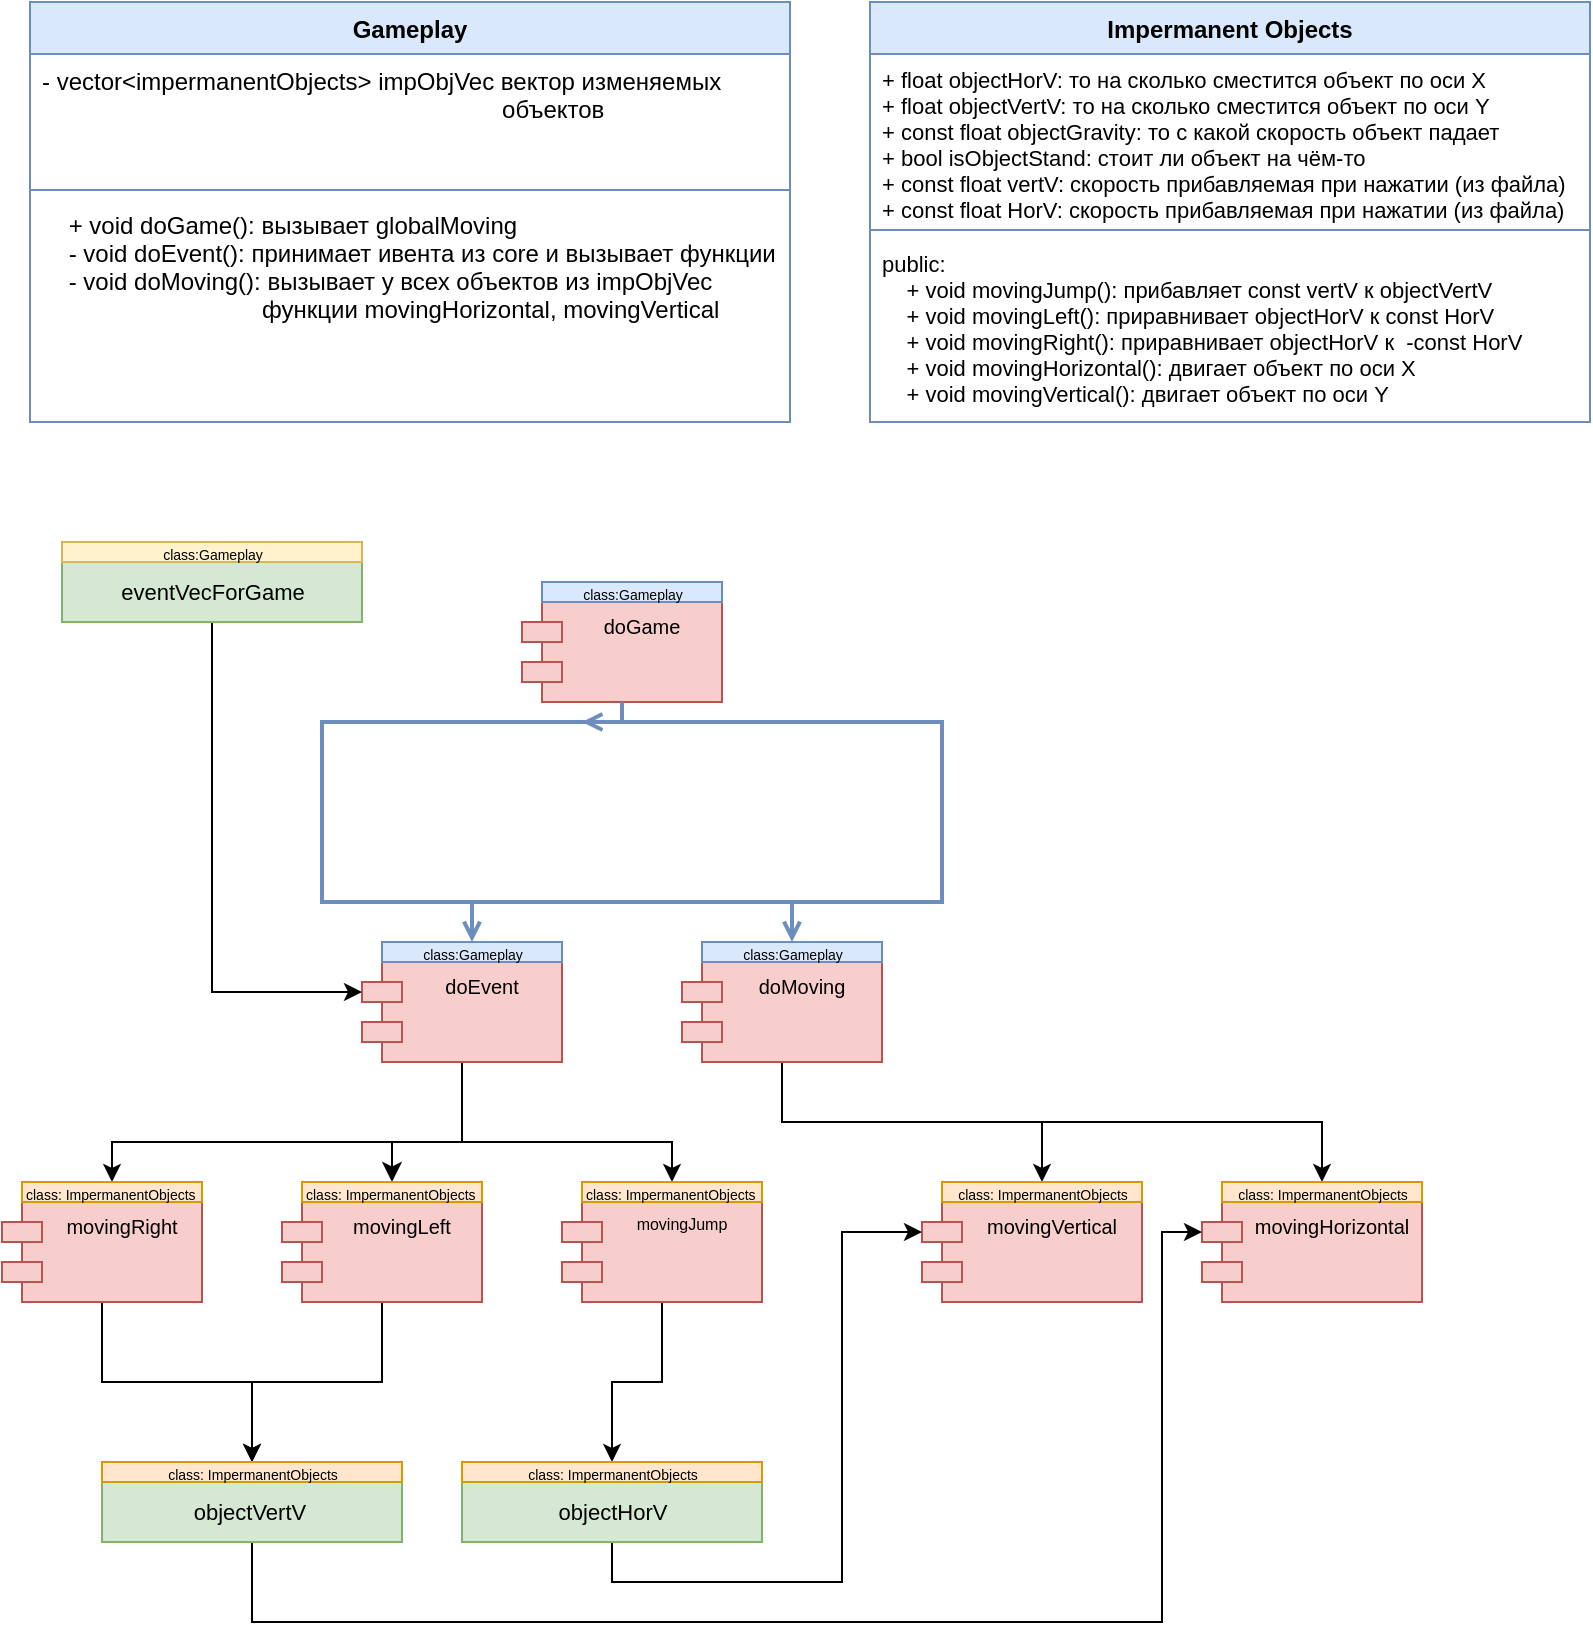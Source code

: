 <mxfile version="20.7.4" type="device"><diagram id="rZFg_OYPKNdAZcDJ_eLT" name="Страница 1"><mxGraphModel dx="910" dy="512" grid="1" gridSize="10" guides="1" tooltips="1" connect="1" arrows="1" fold="1" page="1" pageScale="1" pageWidth="827" pageHeight="1169" math="0" shadow="0"><root><mxCell id="0"/><mxCell id="1" parent="0"/><mxCell id="R7sCFFFM9QQXGQSiWrx5-26" value="Impermanent Objects" style="swimlane;fontStyle=1;align=center;verticalAlign=top;childLayout=stackLayout;horizontal=1;startSize=26;horizontalStack=0;resizeParent=1;resizeParentMax=0;resizeLast=0;collapsible=1;marginBottom=0;fillColor=#dae8fc;strokeColor=#6c8ebf;" parent="1" vertex="1"><mxGeometry x="444" y="40" width="360" height="210" as="geometry"/></mxCell><mxCell id="R7sCFFFM9QQXGQSiWrx5-27" value="+ float objectHorV: то на сколько сместится объект по оси X&#10;+ float objectVertV: то на сколько сместится объект по оси Y&#10;+ const float objectGravity: то с какой скорость объект падает &#10;+ bool isObjectStand: стоит ли объект на чём-то&#10;+ const float vertV: скорость прибавляемая при нажатии (из файла)&#10;+ const float HorV: скорость прибавляемая при нажатии (из файла)&#10;" style="text;strokeColor=none;fillColor=none;align=left;verticalAlign=top;spacingLeft=4;spacingRight=4;overflow=hidden;rotatable=0;points=[[0,0.5],[1,0.5]];portConstraint=eastwest;fontStyle=0;fontSize=11;" parent="R7sCFFFM9QQXGQSiWrx5-26" vertex="1"><mxGeometry y="26" width="360" height="84" as="geometry"/></mxCell><mxCell id="R7sCFFFM9QQXGQSiWrx5-28" value="" style="line;strokeWidth=1;fillColor=none;align=left;verticalAlign=middle;spacingTop=-1;spacingLeft=3;spacingRight=3;rotatable=0;labelPosition=right;points=[];portConstraint=eastwest;strokeColor=inherit;" parent="R7sCFFFM9QQXGQSiWrx5-26" vertex="1"><mxGeometry y="110" width="360" height="8" as="geometry"/></mxCell><mxCell id="R7sCFFFM9QQXGQSiWrx5-29" value="public:&#10;    + void movingJump(): прибавляет const vertV к objectVertV &#10;    + void movingLeft(): приравнивает objectHorV к const HorV&#10;    + void movingRight(): приравнивает objectHorV к  -const HorV&#10;    + void movingHorizontal(): двигает объект по оси Х&#10;    + void movingVertical(): двигает объект по оси Y" style="text;strokeColor=none;fillColor=none;align=left;verticalAlign=top;spacingLeft=4;spacingRight=4;overflow=hidden;rotatable=0;points=[[0,0.5],[1,0.5]];portConstraint=eastwest;fontColor=#000000;fontSize=11;" parent="R7sCFFFM9QQXGQSiWrx5-26" vertex="1"><mxGeometry y="118" width="360" height="92" as="geometry"/></mxCell><mxCell id="R7sCFFFM9QQXGQSiWrx5-33" value="Gameplay" style="swimlane;fontStyle=1;align=center;verticalAlign=top;childLayout=stackLayout;horizontal=1;startSize=26;horizontalStack=0;resizeParent=1;resizeParentMax=0;resizeLast=0;collapsible=1;marginBottom=0;fillColor=#dae8fc;strokeColor=#6c8ebf;" parent="1" vertex="1"><mxGeometry x="24" y="40" width="380" height="210" as="geometry"/></mxCell><mxCell id="R7sCFFFM9QQXGQSiWrx5-34" value="- vector&lt;impermanentObjects&gt; impObjVec вектор изменяемых &#10;                                                                     объектов " style="text;strokeColor=none;fillColor=none;align=left;verticalAlign=top;spacingLeft=4;spacingRight=4;overflow=hidden;rotatable=0;points=[[0,0.5],[1,0.5]];portConstraint=eastwest;fontStyle=0" parent="R7sCFFFM9QQXGQSiWrx5-33" vertex="1"><mxGeometry y="26" width="380" height="64" as="geometry"/></mxCell><mxCell id="R7sCFFFM9QQXGQSiWrx5-35" value="" style="line;strokeWidth=1;fillColor=none;align=left;verticalAlign=middle;spacingTop=-1;spacingLeft=3;spacingRight=3;rotatable=0;labelPosition=right;points=[];portConstraint=eastwest;strokeColor=inherit;" parent="R7sCFFFM9QQXGQSiWrx5-33" vertex="1"><mxGeometry y="90" width="380" height="8" as="geometry"/></mxCell><mxCell id="R7sCFFFM9QQXGQSiWrx5-36" value="    + void doGame(): вызывает globalMoving&#10;    - void doEvent(): принимает ивента из core и вызывает функции&#10;    - void doMoving(): вызывает у всех объектов из impObjVec &#10;                                 функции movingHorizontal, movingVertical" style="text;strokeColor=none;fillColor=none;align=left;verticalAlign=top;spacingLeft=4;spacingRight=4;overflow=hidden;rotatable=0;points=[[0,0.5],[1,0.5]];portConstraint=eastwest;fontColor=#000000;" parent="R7sCFFFM9QQXGQSiWrx5-33" vertex="1"><mxGeometry y="98" width="380" height="112" as="geometry"/></mxCell><mxCell id="ijsaIilW4PPJJncNCV3H-3" value="doGame" style="shape=module;align=left;spacingLeft=20;align=center;verticalAlign=top;fillColor=#f8cecc;strokeColor=#b85450;fontSize=10;" vertex="1" parent="1"><mxGeometry x="270" y="340" width="100" height="50" as="geometry"/></mxCell><mxCell id="ijsaIilW4PPJJncNCV3H-20" style="edgeStyle=orthogonalEdgeStyle;rounded=0;jumpSize=6;orthogonalLoop=1;jettySize=auto;html=1;entryX=0.5;entryY=0;entryDx=0;entryDy=0;strokeWidth=1;startSize=6;endSize=6;" edge="1" parent="1" source="ijsaIilW4PPJJncNCV3H-8" target="ijsaIilW4PPJJncNCV3H-30"><mxGeometry relative="1" as="geometry"><Array as="points"><mxPoint x="240" y="610"/><mxPoint x="65" y="610"/></Array></mxGeometry></mxCell><mxCell id="ijsaIilW4PPJJncNCV3H-21" style="edgeStyle=orthogonalEdgeStyle;rounded=0;jumpSize=6;orthogonalLoop=1;jettySize=auto;html=1;entryX=0.5;entryY=0;entryDx=0;entryDy=0;strokeWidth=1;startSize=7;endSize=7;" edge="1" parent="1" source="ijsaIilW4PPJJncNCV3H-8" target="ijsaIilW4PPJJncNCV3H-27"><mxGeometry relative="1" as="geometry"><Array as="points"><mxPoint x="240" y="610"/><mxPoint x="205" y="610"/></Array></mxGeometry></mxCell><mxCell id="ijsaIilW4PPJJncNCV3H-22" style="edgeStyle=orthogonalEdgeStyle;rounded=0;jumpSize=6;orthogonalLoop=1;jettySize=auto;html=1;strokeWidth=1;startSize=6;endSize=6;entryX=0.5;entryY=0;entryDx=0;entryDy=0;" edge="1" parent="1" source="ijsaIilW4PPJJncNCV3H-8" target="ijsaIilW4PPJJncNCV3H-28"><mxGeometry relative="1" as="geometry"><mxPoint x="464" y="640" as="targetPoint"/><Array as="points"><mxPoint x="240" y="610"/><mxPoint x="345" y="610"/></Array></mxGeometry></mxCell><mxCell id="ijsaIilW4PPJJncNCV3H-8" value="doEvent" style="shape=module;align=left;spacingLeft=20;align=center;verticalAlign=top;fillColor=#f8cecc;strokeColor=#b85450;fontSize=10;" vertex="1" parent="1"><mxGeometry x="190" y="520" width="100" height="50" as="geometry"/></mxCell><mxCell id="ijsaIilW4PPJJncNCV3H-9" value="" style="endArrow=open;endFill=1;endSize=6;html=1;rounded=0;entryX=0.5;entryY=0;entryDx=0;entryDy=0;exitX=0.5;exitY=1;exitDx=0;exitDy=0;fillColor=#dae8fc;strokeColor=#6c8ebf;jumpSize=8;strokeWidth=2;startSize=6;" edge="1" parent="1" source="ijsaIilW4PPJJncNCV3H-3" target="ijsaIilW4PPJJncNCV3H-25"><mxGeometry width="160" relative="1" as="geometry"><mxPoint x="360" y="400" as="sourcePoint"/><mxPoint x="250" y="490" as="targetPoint"/><Array as="points"><mxPoint x="320" y="400"/><mxPoint x="170" y="400"/><mxPoint x="170" y="490"/><mxPoint x="245" y="490"/></Array></mxGeometry></mxCell><mxCell id="ijsaIilW4PPJJncNCV3H-10" value="" style="endArrow=open;endFill=1;endSize=6;html=1;rounded=0;entryX=0.5;entryY=0;entryDx=0;entryDy=0;fillColor=#dae8fc;strokeColor=#6c8ebf;jumpSize=8;strokeWidth=2;startSize=6;" edge="1" parent="1" target="ijsaIilW4PPJJncNCV3H-26"><mxGeometry width="160" relative="1" as="geometry"><mxPoint x="230" y="490" as="sourcePoint"/><mxPoint x="410" y="490" as="targetPoint"/><Array as="points"><mxPoint x="405" y="490"/></Array></mxGeometry></mxCell><mxCell id="ijsaIilW4PPJJncNCV3H-38" style="edgeStyle=orthogonalEdgeStyle;rounded=0;jumpSize=6;orthogonalLoop=1;jettySize=auto;html=1;entryX=0.5;entryY=0;entryDx=0;entryDy=0;strokeWidth=1;fontSize=11;startSize=6;endSize=6;exitX=0.5;exitY=1;exitDx=0;exitDy=0;" edge="1" parent="1" source="ijsaIilW4PPJJncNCV3H-11" target="ijsaIilW4PPJJncNCV3H-33"><mxGeometry relative="1" as="geometry"/></mxCell><mxCell id="ijsaIilW4PPJJncNCV3H-39" style="edgeStyle=orthogonalEdgeStyle;rounded=0;jumpSize=6;orthogonalLoop=1;jettySize=auto;html=1;entryX=0.5;entryY=0;entryDx=0;entryDy=0;strokeWidth=1;fontSize=11;startSize=6;endSize=6;" edge="1" parent="1" source="ijsaIilW4PPJJncNCV3H-11" target="ijsaIilW4PPJJncNCV3H-35"><mxGeometry relative="1" as="geometry"><Array as="points"><mxPoint x="400" y="600"/><mxPoint x="670" y="600"/></Array></mxGeometry></mxCell><mxCell id="ijsaIilW4PPJJncNCV3H-11" value="doMoving" style="shape=module;align=left;spacingLeft=20;align=center;verticalAlign=top;fillColor=#f8cecc;strokeColor=#b85450;fontSize=10;" vertex="1" parent="1"><mxGeometry x="350" y="520" width="100" height="50" as="geometry"/></mxCell><mxCell id="ijsaIilW4PPJJncNCV3H-12" value="" style="endArrow=open;endFill=1;endSize=6;html=1;rounded=0;fillColor=#dae8fc;strokeColor=#6c8ebf;jumpSize=7;startSize=6;strokeWidth=2;" edge="1" parent="1"><mxGeometry width="160" relative="1" as="geometry"><mxPoint x="370" y="490" as="sourcePoint"/><mxPoint x="300" y="400" as="targetPoint"/><Array as="points"><mxPoint x="480" y="490"/><mxPoint x="480" y="400"/></Array></mxGeometry></mxCell><mxCell id="ijsaIilW4PPJJncNCV3H-15" style="edgeStyle=orthogonalEdgeStyle;rounded=0;orthogonalLoop=1;jettySize=auto;html=1;entryX=0;entryY=0;entryDx=0;entryDy=15;entryPerimeter=0;" edge="1" parent="1" source="ijsaIilW4PPJJncNCV3H-14" target="ijsaIilW4PPJJncNCV3H-8"><mxGeometry relative="1" as="geometry"><mxPoint x="115" y="540" as="targetPoint"/><Array as="points"><mxPoint x="115" y="535"/></Array></mxGeometry></mxCell><mxCell id="ijsaIilW4PPJJncNCV3H-14" value="eventVecForGame" style="html=1;fillColor=#d5e8d4;strokeColor=#82b366;fontSize=11;" vertex="1" parent="1"><mxGeometry x="40" y="320" width="150" height="30" as="geometry"/></mxCell><mxCell id="ijsaIilW4PPJJncNCV3H-45" style="edgeStyle=orthogonalEdgeStyle;rounded=0;jumpSize=6;orthogonalLoop=1;jettySize=auto;html=1;entryX=0.5;entryY=0;entryDx=0;entryDy=0;strokeWidth=1;fontSize=11;startSize=6;endSize=6;" edge="1" parent="1" source="ijsaIilW4PPJJncNCV3H-16" target="ijsaIilW4PPJJncNCV3H-42"><mxGeometry relative="1" as="geometry"/></mxCell><mxCell id="ijsaIilW4PPJJncNCV3H-16" value="movingRight" style="shape=module;align=left;spacingLeft=20;align=center;verticalAlign=top;fillColor=#f8cecc;strokeColor=#b85450;fontSize=10;" vertex="1" parent="1"><mxGeometry x="10" y="640" width="100" height="50" as="geometry"/></mxCell><mxCell id="ijsaIilW4PPJJncNCV3H-46" style="edgeStyle=orthogonalEdgeStyle;rounded=0;jumpSize=6;orthogonalLoop=1;jettySize=auto;html=1;entryX=0.5;entryY=0;entryDx=0;entryDy=0;strokeWidth=1;fontSize=11;startSize=6;endSize=6;" edge="1" parent="1" source="ijsaIilW4PPJJncNCV3H-17" target="ijsaIilW4PPJJncNCV3H-42"><mxGeometry relative="1" as="geometry"/></mxCell><mxCell id="ijsaIilW4PPJJncNCV3H-17" value="movingLeft" style="shape=module;align=left;spacingLeft=20;align=center;verticalAlign=top;fillColor=#f8cecc;strokeColor=#b85450;fontSize=10;" vertex="1" parent="1"><mxGeometry x="150" y="640" width="100" height="50" as="geometry"/></mxCell><mxCell id="ijsaIilW4PPJJncNCV3H-47" style="edgeStyle=orthogonalEdgeStyle;rounded=0;jumpSize=6;orthogonalLoop=1;jettySize=auto;html=1;entryX=0.5;entryY=0;entryDx=0;entryDy=0;strokeWidth=1;fontSize=11;startSize=6;endSize=6;exitX=0.5;exitY=1;exitDx=0;exitDy=0;" edge="1" parent="1" source="ijsaIilW4PPJJncNCV3H-18" target="ijsaIilW4PPJJncNCV3H-44"><mxGeometry relative="1" as="geometry"><Array as="points"><mxPoint x="340" y="730"/><mxPoint x="315" y="730"/></Array></mxGeometry></mxCell><mxCell id="ijsaIilW4PPJJncNCV3H-18" value="movingJump" style="shape=module;align=left;spacingLeft=20;align=center;verticalAlign=top;fillColor=#f8cecc;strokeColor=#b85450;fontSize=8;" vertex="1" parent="1"><mxGeometry x="290" y="640" width="100" height="50" as="geometry"/></mxCell><mxCell id="ijsaIilW4PPJJncNCV3H-23" value="&lt;font style=&quot;font-size: 7px;&quot;&gt;class:Gameplay&lt;/font&gt;" style="html=1;verticalAlign=middle;align=center;strokeWidth=1;fillColor=#dae8fc;strokeColor=#6c8ebf;" vertex="1" parent="1"><mxGeometry x="280" y="330" width="90" height="10" as="geometry"/></mxCell><mxCell id="ijsaIilW4PPJJncNCV3H-25" value="&lt;font style=&quot;font-size: 7px;&quot;&gt;class:Gameplay&lt;/font&gt;" style="html=1;verticalAlign=middle;align=center;strokeWidth=1;fillColor=#dae8fc;strokeColor=#6c8ebf;" vertex="1" parent="1"><mxGeometry x="200" y="510" width="90" height="10" as="geometry"/></mxCell><mxCell id="ijsaIilW4PPJJncNCV3H-26" value="&lt;font style=&quot;font-size: 7px;&quot;&gt;class:Gameplay&lt;/font&gt;" style="html=1;verticalAlign=middle;align=center;strokeWidth=1;fillColor=#dae8fc;strokeColor=#6c8ebf;" vertex="1" parent="1"><mxGeometry x="360" y="510" width="90" height="10" as="geometry"/></mxCell><mxCell id="ijsaIilW4PPJJncNCV3H-27" value="&lt;span style=&quot;font-size: 7px;&quot;&gt;class: ImpermanentObjects&lt;/span&gt;" style="html=1;verticalAlign=middle;align=left;strokeWidth=1;fillColor=#ffe6cc;strokeColor=#d79b00;" vertex="1" parent="1"><mxGeometry x="160" y="630" width="90" height="10" as="geometry"/></mxCell><mxCell id="ijsaIilW4PPJJncNCV3H-28" value="&lt;span style=&quot;font-size: 7px;&quot;&gt;class: ImpermanentObjects&lt;/span&gt;" style="html=1;verticalAlign=middle;align=left;strokeWidth=1;fillColor=#ffe6cc;strokeColor=#d79b00;" vertex="1" parent="1"><mxGeometry x="300" y="630" width="90" height="10" as="geometry"/></mxCell><mxCell id="ijsaIilW4PPJJncNCV3H-30" value="&lt;span style=&quot;font-size: 7px;&quot;&gt;class: ImpermanentObjects&lt;/span&gt;" style="html=1;verticalAlign=middle;align=left;strokeWidth=1;fillColor=#ffe6cc;strokeColor=#d79b00;" vertex="1" parent="1"><mxGeometry x="20" y="630" width="90" height="10" as="geometry"/></mxCell><mxCell id="ijsaIilW4PPJJncNCV3H-31" value="&lt;font style=&quot;font-size: 7px;&quot;&gt;class:Gameplay&lt;/font&gt;" style="html=1;verticalAlign=middle;align=center;strokeWidth=1;fillColor=#fff2cc;strokeColor=#d6b656;" vertex="1" parent="1"><mxGeometry x="40" y="310" width="150" height="10" as="geometry"/></mxCell><mxCell id="ijsaIilW4PPJJncNCV3H-32" value="movingVertical" style="shape=module;align=left;spacingLeft=20;align=center;verticalAlign=top;fillColor=#f8cecc;strokeColor=#b85450;fontSize=10;" vertex="1" parent="1"><mxGeometry x="470" y="640" width="110" height="50" as="geometry"/></mxCell><mxCell id="ijsaIilW4PPJJncNCV3H-33" value="&lt;span style=&quot;font-size: 7px;&quot;&gt;class: ImpermanentObjects&lt;/span&gt;" style="html=1;verticalAlign=middle;align=center;strokeWidth=1;fillColor=#ffe6cc;strokeColor=#d79b00;" vertex="1" parent="1"><mxGeometry x="480" y="630" width="100" height="10" as="geometry"/></mxCell><mxCell id="ijsaIilW4PPJJncNCV3H-34" value="movingHorizontal" style="shape=module;align=left;spacingLeft=20;align=center;verticalAlign=top;fillColor=#f8cecc;strokeColor=#b85450;fontSize=10;" vertex="1" parent="1"><mxGeometry x="610" y="640" width="110" height="50" as="geometry"/></mxCell><mxCell id="ijsaIilW4PPJJncNCV3H-35" value="&lt;span style=&quot;font-size: 7px;&quot;&gt;class: ImpermanentObjects&lt;/span&gt;" style="html=1;verticalAlign=middle;align=center;strokeWidth=1;fillColor=#ffe6cc;strokeColor=#d79b00;" vertex="1" parent="1"><mxGeometry x="620" y="630" width="100" height="10" as="geometry"/></mxCell><mxCell id="ijsaIilW4PPJJncNCV3H-48" style="edgeStyle=orthogonalEdgeStyle;rounded=0;jumpSize=6;orthogonalLoop=1;jettySize=auto;html=1;strokeWidth=1;fontSize=11;startSize=6;endSize=6;entryX=0;entryY=0;entryDx=0;entryDy=15;entryPerimeter=0;" edge="1" parent="1" source="ijsaIilW4PPJJncNCV3H-40" target="ijsaIilW4PPJJncNCV3H-34"><mxGeometry relative="1" as="geometry"><Array as="points"><mxPoint x="135" y="850"/><mxPoint x="590" y="850"/><mxPoint x="590" y="655"/></Array></mxGeometry></mxCell><mxCell id="ijsaIilW4PPJJncNCV3H-40" value="&lt;span style=&quot;text-align: left;&quot;&gt;objectVertV&amp;nbsp;&lt;/span&gt;" style="html=1;fillColor=#d5e8d4;strokeColor=#82b366;fontSize=11;" vertex="1" parent="1"><mxGeometry x="60" y="780" width="150" height="30" as="geometry"/></mxCell><mxCell id="ijsaIilW4PPJJncNCV3H-42" value="&lt;span style=&quot;font-size: 7px;&quot;&gt;class: ImpermanentObjects&lt;/span&gt;" style="html=1;verticalAlign=middle;align=center;strokeWidth=1;fillColor=#ffe6cc;strokeColor=#d79b00;" vertex="1" parent="1"><mxGeometry x="60" y="770" width="150" height="10" as="geometry"/></mxCell><mxCell id="ijsaIilW4PPJJncNCV3H-49" style="edgeStyle=orthogonalEdgeStyle;rounded=0;jumpSize=6;orthogonalLoop=1;jettySize=auto;html=1;strokeWidth=1;fontSize=11;startSize=6;endSize=6;entryX=0;entryY=0;entryDx=0;entryDy=15;entryPerimeter=0;exitX=0.5;exitY=1;exitDx=0;exitDy=0;" edge="1" parent="1" source="ijsaIilW4PPJJncNCV3H-43" target="ijsaIilW4PPJJncNCV3H-32"><mxGeometry relative="1" as="geometry"><mxPoint x="450" y="830" as="targetPoint"/></mxGeometry></mxCell><mxCell id="ijsaIilW4PPJJncNCV3H-43" value="&lt;span style=&quot;text-align: left;&quot;&gt;objectHorV&lt;/span&gt;" style="html=1;fillColor=#d5e8d4;strokeColor=#82b366;fontSize=11;" vertex="1" parent="1"><mxGeometry x="240" y="780" width="150" height="30" as="geometry"/></mxCell><mxCell id="ijsaIilW4PPJJncNCV3H-44" value="&lt;span style=&quot;font-size: 7px;&quot;&gt;class: ImpermanentObjects&lt;/span&gt;" style="html=1;verticalAlign=middle;align=center;strokeWidth=1;fillColor=#ffe6cc;strokeColor=#d79b00;" vertex="1" parent="1"><mxGeometry x="240" y="770" width="150" height="10" as="geometry"/></mxCell></root></mxGraphModel></diagram></mxfile>